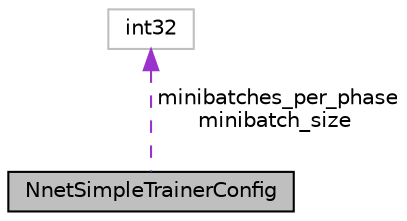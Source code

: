 digraph "NnetSimpleTrainerConfig"
{
  edge [fontname="Helvetica",fontsize="10",labelfontname="Helvetica",labelfontsize="10"];
  node [fontname="Helvetica",fontsize="10",shape=record];
  Node1 [label="NnetSimpleTrainerConfig",height=0.2,width=0.4,color="black", fillcolor="grey75", style="filled", fontcolor="black"];
  Node2 -> Node1 [dir="back",color="darkorchid3",fontsize="10",style="dashed",label=" minibatches_per_phase\nminibatch_size" ,fontname="Helvetica"];
  Node2 [label="int32",height=0.2,width=0.4,color="grey75", fillcolor="white", style="filled"];
}
